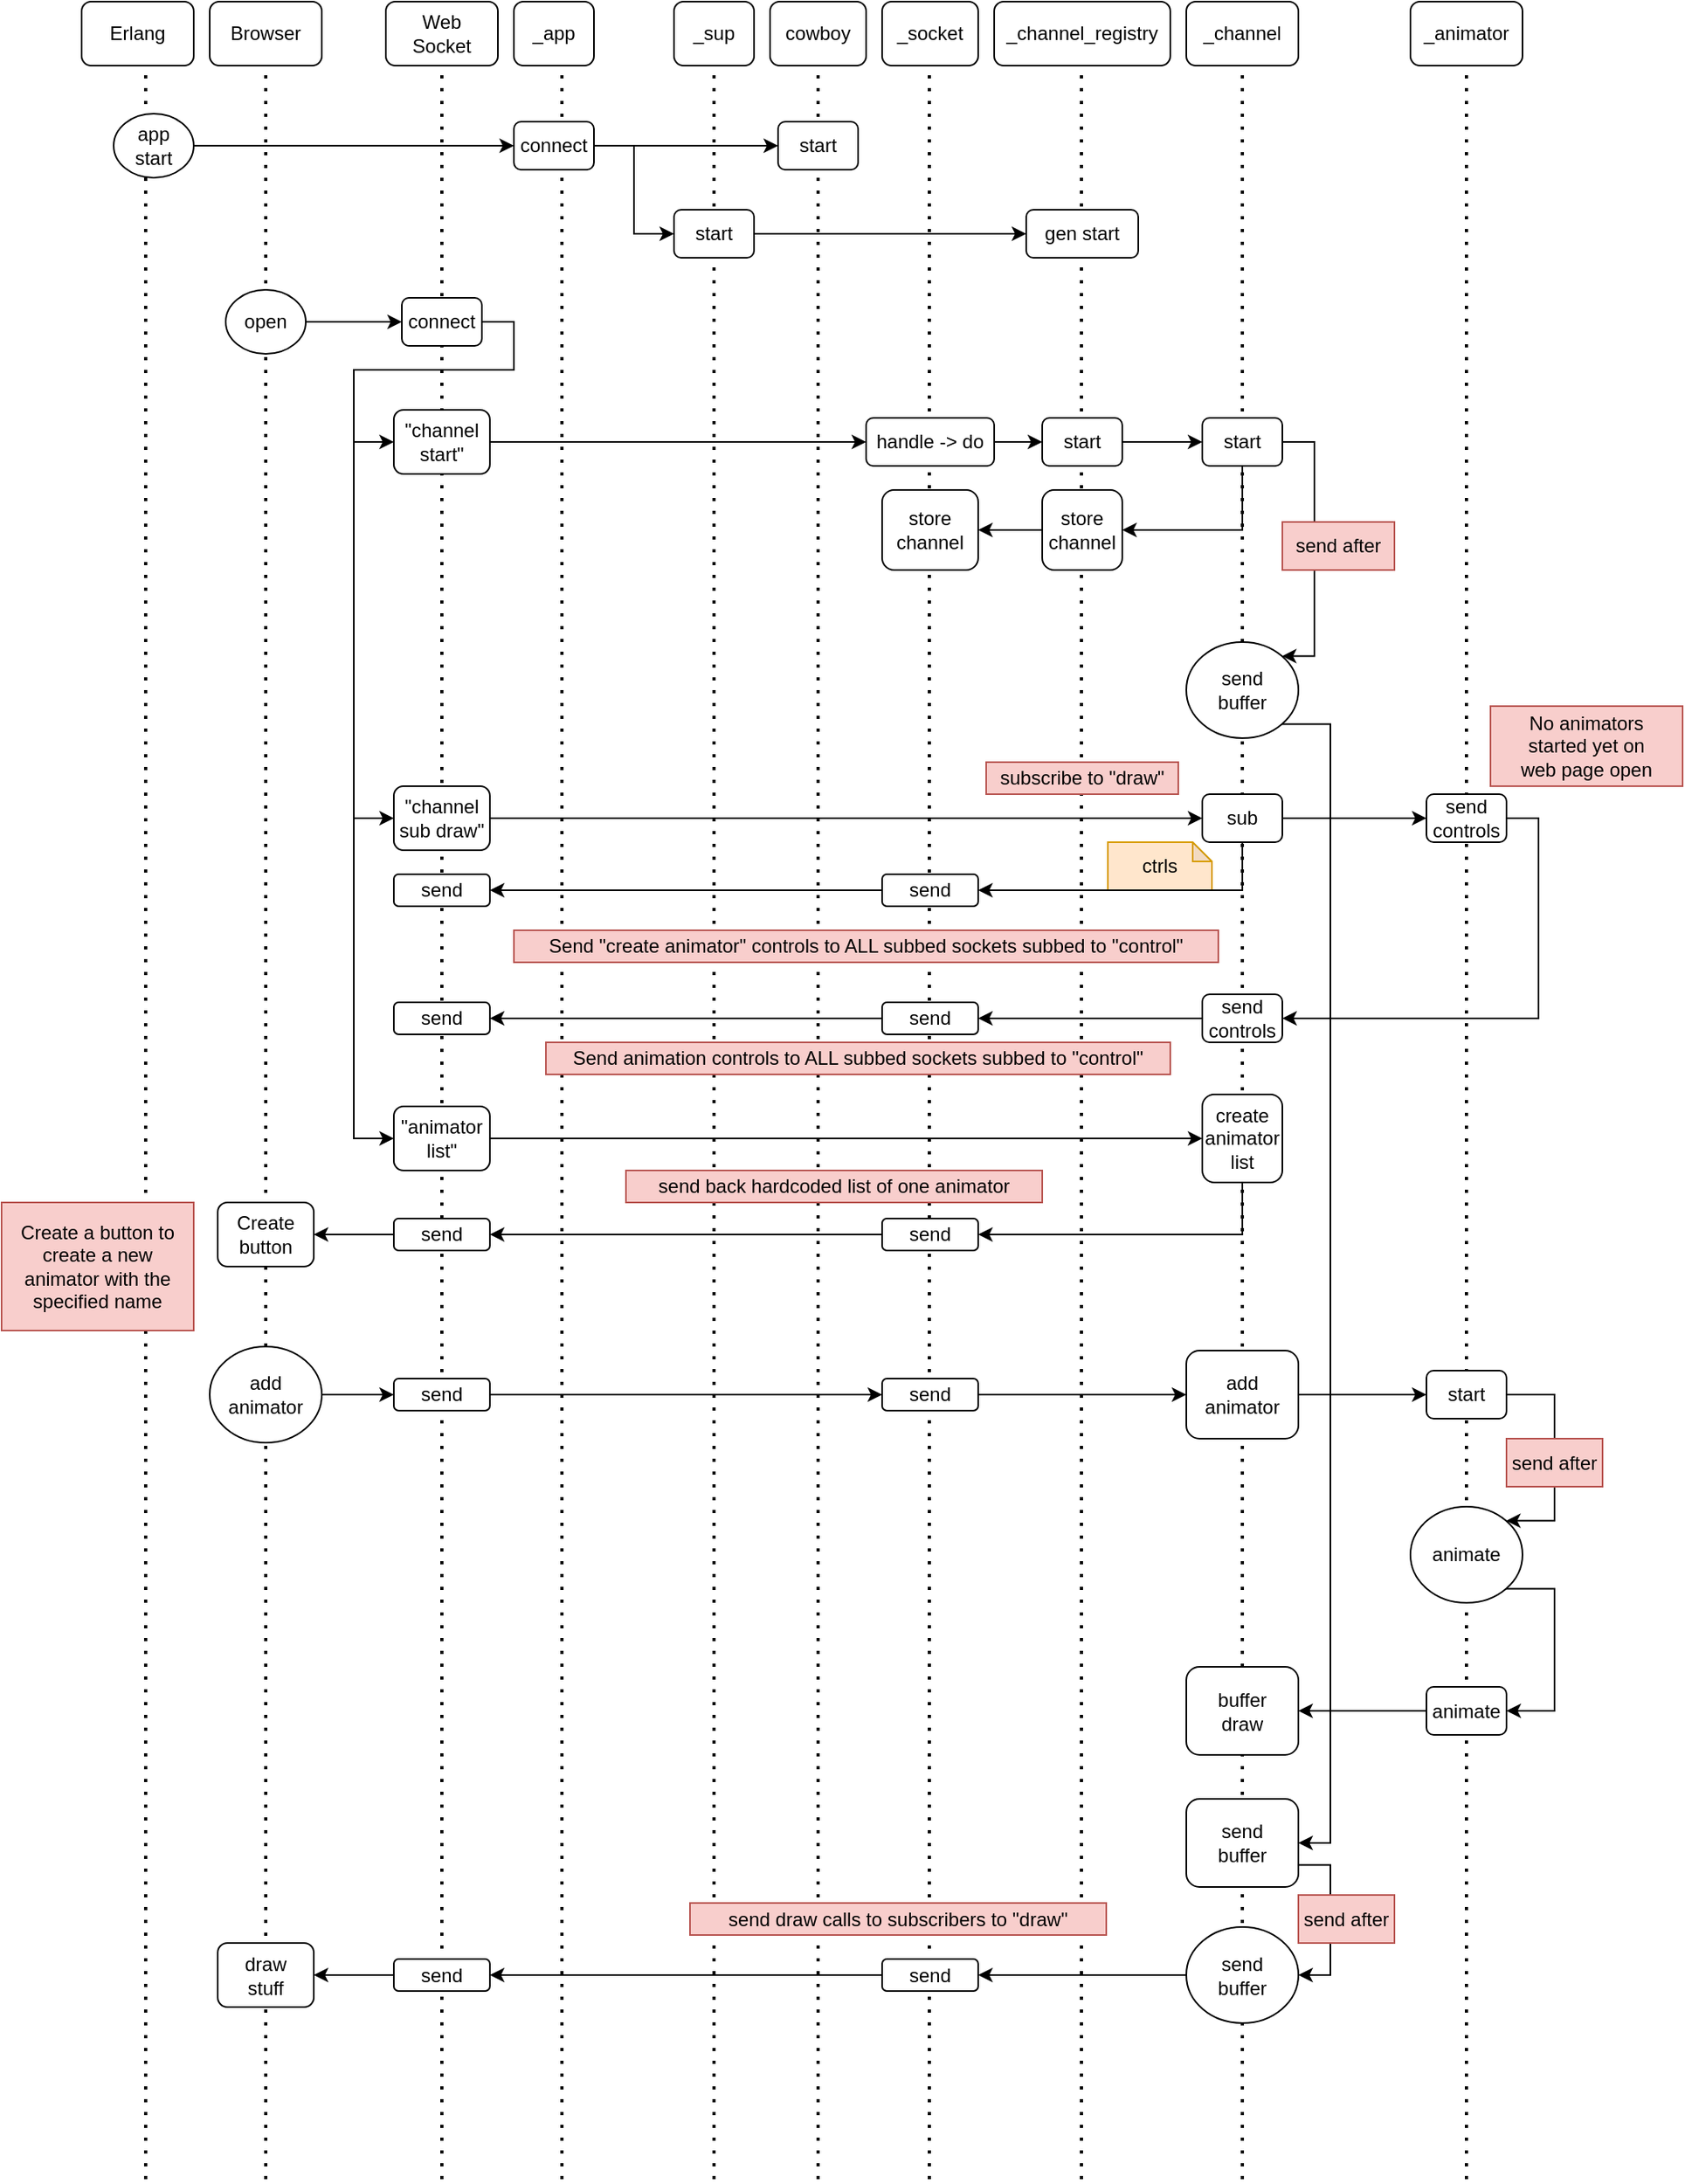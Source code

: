 <mxfile version="26.0.11">
  <diagram name="Page-1" id="39eNaO10Mbf0shk9c6uh">
    <mxGraphModel dx="1906" dy="924" grid="1" gridSize="10" guides="1" tooltips="1" connect="1" arrows="1" fold="1" page="1" pageScale="1" pageWidth="850" pageHeight="1100" math="0" shadow="0">
      <root>
        <mxCell id="0" />
        <mxCell id="1" parent="0" />
        <mxCell id="Cbu2shu4ne7xi8L4VXuU-60" value="ctrls" style="shape=note;whiteSpace=wrap;html=1;backgroundOutline=1;darkOpacity=0.05;size=12;fillColor=#ffe6cc;strokeColor=#d79b00;" vertex="1" parent="1">
          <mxGeometry x="651" y="565" width="65" height="30" as="geometry" />
        </mxCell>
        <mxCell id="Cbu2shu4ne7xi8L4VXuU-54" value="" style="endArrow=none;dashed=1;html=1;dashPattern=1 3;strokeWidth=2;rounded=0;entryX=0.5;entryY=1;entryDx=0;entryDy=0;" edge="1" parent="1">
          <mxGeometry width="50" height="50" relative="1" as="geometry">
            <mxPoint x="235" y="1400" as="sourcePoint" />
            <mxPoint x="235" y="80" as="targetPoint" />
          </mxGeometry>
        </mxCell>
        <mxCell id="Cbu2shu4ne7xi8L4VXuU-1" value="_app" style="rounded=1;whiteSpace=wrap;html=1;" vertex="1" parent="1">
          <mxGeometry x="280" y="40" width="50" height="40" as="geometry" />
        </mxCell>
        <mxCell id="Cbu2shu4ne7xi8L4VXuU-2" value="_sup" style="rounded=1;whiteSpace=wrap;html=1;" vertex="1" parent="1">
          <mxGeometry x="380" y="40" width="50" height="40" as="geometry" />
        </mxCell>
        <mxCell id="Cbu2shu4ne7xi8L4VXuU-3" value="_channel_registry" style="rounded=1;whiteSpace=wrap;html=1;" vertex="1" parent="1">
          <mxGeometry x="580" y="40" width="110" height="40" as="geometry" />
        </mxCell>
        <mxCell id="Cbu2shu4ne7xi8L4VXuU-4" value="_channel" style="rounded=1;whiteSpace=wrap;html=1;" vertex="1" parent="1">
          <mxGeometry x="700" y="40" width="70" height="40" as="geometry" />
        </mxCell>
        <mxCell id="Cbu2shu4ne7xi8L4VXuU-5" value="_animator" style="rounded=1;whiteSpace=wrap;html=1;" vertex="1" parent="1">
          <mxGeometry x="840" y="40" width="70" height="40" as="geometry" />
        </mxCell>
        <mxCell id="Cbu2shu4ne7xi8L4VXuU-6" value="_socket" style="rounded=1;whiteSpace=wrap;html=1;" vertex="1" parent="1">
          <mxGeometry x="510" y="40" width="60" height="40" as="geometry" />
        </mxCell>
        <mxCell id="Cbu2shu4ne7xi8L4VXuU-7" value="cowboy" style="rounded=1;whiteSpace=wrap;html=1;" vertex="1" parent="1">
          <mxGeometry x="440" y="40" width="60" height="40" as="geometry" />
        </mxCell>
        <mxCell id="Cbu2shu4ne7xi8L4VXuU-8" value="Browser" style="rounded=1;whiteSpace=wrap;html=1;" vertex="1" parent="1">
          <mxGeometry x="90" y="40" width="70" height="40" as="geometry" />
        </mxCell>
        <mxCell id="Cbu2shu4ne7xi8L4VXuU-9" value="" style="endArrow=none;dashed=1;html=1;dashPattern=1 3;strokeWidth=2;rounded=0;entryX=0.5;entryY=1;entryDx=0;entryDy=0;" edge="1" parent="1">
          <mxGeometry width="50" height="50" relative="1" as="geometry">
            <mxPoint x="310" y="1400" as="sourcePoint" />
            <mxPoint x="310" y="80" as="targetPoint" />
          </mxGeometry>
        </mxCell>
        <mxCell id="Cbu2shu4ne7xi8L4VXuU-10" value="" style="endArrow=none;dashed=1;html=1;dashPattern=1 3;strokeWidth=2;rounded=0;entryX=0.5;entryY=1;entryDx=0;entryDy=0;" edge="1" parent="1">
          <mxGeometry width="50" height="50" relative="1" as="geometry">
            <mxPoint x="405" y="1400" as="sourcePoint" />
            <mxPoint x="405" y="80" as="targetPoint" />
          </mxGeometry>
        </mxCell>
        <mxCell id="Cbu2shu4ne7xi8L4VXuU-11" value="" style="endArrow=none;dashed=1;html=1;dashPattern=1 3;strokeWidth=2;rounded=0;entryX=0.5;entryY=1;entryDx=0;entryDy=0;" edge="1" parent="1">
          <mxGeometry width="50" height="50" relative="1" as="geometry">
            <mxPoint x="470" y="1400" as="sourcePoint" />
            <mxPoint x="470" y="80" as="targetPoint" />
          </mxGeometry>
        </mxCell>
        <mxCell id="Cbu2shu4ne7xi8L4VXuU-12" value="" style="endArrow=none;dashed=1;html=1;dashPattern=1 3;strokeWidth=2;rounded=0;entryX=0.5;entryY=1;entryDx=0;entryDy=0;" edge="1" parent="1">
          <mxGeometry width="50" height="50" relative="1" as="geometry">
            <mxPoint x="539.5" y="1400" as="sourcePoint" />
            <mxPoint x="539.5" y="80" as="targetPoint" />
          </mxGeometry>
        </mxCell>
        <mxCell id="Cbu2shu4ne7xi8L4VXuU-13" value="" style="endArrow=none;dashed=1;html=1;dashPattern=1 3;strokeWidth=2;rounded=0;entryX=0.5;entryY=1;entryDx=0;entryDy=0;" edge="1" parent="1">
          <mxGeometry width="50" height="50" relative="1" as="geometry">
            <mxPoint x="634.5" y="1400" as="sourcePoint" />
            <mxPoint x="634.5" y="80" as="targetPoint" />
          </mxGeometry>
        </mxCell>
        <mxCell id="Cbu2shu4ne7xi8L4VXuU-14" value="" style="endArrow=none;dashed=1;html=1;dashPattern=1 3;strokeWidth=2;rounded=0;entryX=0.5;entryY=1;entryDx=0;entryDy=0;" edge="1" parent="1">
          <mxGeometry width="50" height="50" relative="1" as="geometry">
            <mxPoint x="735" y="1400" as="sourcePoint" />
            <mxPoint x="735" y="80" as="targetPoint" />
          </mxGeometry>
        </mxCell>
        <mxCell id="Cbu2shu4ne7xi8L4VXuU-16" value="" style="endArrow=none;dashed=1;html=1;dashPattern=1 3;strokeWidth=2;rounded=0;entryX=0.5;entryY=1;entryDx=0;entryDy=0;" edge="1" parent="1">
          <mxGeometry width="50" height="50" relative="1" as="geometry">
            <mxPoint x="875" y="1400" as="sourcePoint" />
            <mxPoint x="875" y="80" as="targetPoint" />
          </mxGeometry>
        </mxCell>
        <mxCell id="Cbu2shu4ne7xi8L4VXuU-17" value="" style="endArrow=none;dashed=1;html=1;dashPattern=1 3;strokeWidth=2;rounded=0;entryX=0.5;entryY=1;entryDx=0;entryDy=0;" edge="1" parent="1">
          <mxGeometry width="50" height="50" relative="1" as="geometry">
            <mxPoint x="125" y="1400" as="sourcePoint" />
            <mxPoint x="125" y="80" as="targetPoint" />
          </mxGeometry>
        </mxCell>
        <mxCell id="Cbu2shu4ne7xi8L4VXuU-19" value="Erlang" style="rounded=1;whiteSpace=wrap;html=1;" vertex="1" parent="1">
          <mxGeometry x="10" y="40" width="70" height="40" as="geometry" />
        </mxCell>
        <mxCell id="Cbu2shu4ne7xi8L4VXuU-21" value="" style="endArrow=none;dashed=1;html=1;dashPattern=1 3;strokeWidth=2;rounded=0;entryX=0.5;entryY=1;entryDx=0;entryDy=0;" edge="1" parent="1">
          <mxGeometry width="50" height="50" relative="1" as="geometry">
            <mxPoint x="50" y="1400" as="sourcePoint" />
            <mxPoint x="50" y="80" as="targetPoint" />
          </mxGeometry>
        </mxCell>
        <mxCell id="Cbu2shu4ne7xi8L4VXuU-25" style="edgeStyle=orthogonalEdgeStyle;rounded=0;orthogonalLoop=1;jettySize=auto;html=1;exitX=1;exitY=0.5;exitDx=0;exitDy=0;entryX=0;entryY=0.5;entryDx=0;entryDy=0;" edge="1" parent="1" source="Cbu2shu4ne7xi8L4VXuU-22" target="Cbu2shu4ne7xi8L4VXuU-23">
          <mxGeometry relative="1" as="geometry" />
        </mxCell>
        <mxCell id="Cbu2shu4ne7xi8L4VXuU-22" value="app&lt;div&gt;start&lt;/div&gt;" style="ellipse;whiteSpace=wrap;html=1;" vertex="1" parent="1">
          <mxGeometry x="30" y="110" width="50" height="40" as="geometry" />
        </mxCell>
        <mxCell id="Cbu2shu4ne7xi8L4VXuU-29" style="edgeStyle=orthogonalEdgeStyle;rounded=0;orthogonalLoop=1;jettySize=auto;html=1;exitX=1;exitY=0.5;exitDx=0;exitDy=0;entryX=0;entryY=0.5;entryDx=0;entryDy=0;" edge="1" parent="1" source="Cbu2shu4ne7xi8L4VXuU-23" target="Cbu2shu4ne7xi8L4VXuU-28">
          <mxGeometry relative="1" as="geometry" />
        </mxCell>
        <mxCell id="Cbu2shu4ne7xi8L4VXuU-30" style="edgeStyle=orthogonalEdgeStyle;rounded=0;orthogonalLoop=1;jettySize=auto;html=1;exitX=1;exitY=0.5;exitDx=0;exitDy=0;entryX=0;entryY=0.5;entryDx=0;entryDy=0;" edge="1" parent="1" source="Cbu2shu4ne7xi8L4VXuU-23" target="Cbu2shu4ne7xi8L4VXuU-27">
          <mxGeometry relative="1" as="geometry" />
        </mxCell>
        <mxCell id="Cbu2shu4ne7xi8L4VXuU-23" value="connect" style="rounded=1;whiteSpace=wrap;html=1;" vertex="1" parent="1">
          <mxGeometry x="280" y="115" width="50" height="30" as="geometry" />
        </mxCell>
        <mxCell id="Cbu2shu4ne7xi8L4VXuU-36" style="edgeStyle=orthogonalEdgeStyle;rounded=0;orthogonalLoop=1;jettySize=auto;html=1;exitX=1;exitY=0.5;exitDx=0;exitDy=0;entryX=0;entryY=0.5;entryDx=0;entryDy=0;" edge="1" parent="1" source="Cbu2shu4ne7xi8L4VXuU-26" target="Cbu2shu4ne7xi8L4VXuU-33">
          <mxGeometry relative="1" as="geometry" />
        </mxCell>
        <mxCell id="Cbu2shu4ne7xi8L4VXuU-26" value="open" style="ellipse;whiteSpace=wrap;html=1;" vertex="1" parent="1">
          <mxGeometry x="100" y="220" width="50" height="40" as="geometry" />
        </mxCell>
        <mxCell id="Cbu2shu4ne7xi8L4VXuU-27" value="start" style="rounded=1;whiteSpace=wrap;html=1;" vertex="1" parent="1">
          <mxGeometry x="445" y="115" width="50" height="30" as="geometry" />
        </mxCell>
        <mxCell id="Cbu2shu4ne7xi8L4VXuU-32" style="edgeStyle=orthogonalEdgeStyle;rounded=0;orthogonalLoop=1;jettySize=auto;html=1;exitX=1;exitY=0.5;exitDx=0;exitDy=0;entryX=0;entryY=0.5;entryDx=0;entryDy=0;" edge="1" parent="1" source="Cbu2shu4ne7xi8L4VXuU-28" target="Cbu2shu4ne7xi8L4VXuU-31">
          <mxGeometry relative="1" as="geometry" />
        </mxCell>
        <mxCell id="Cbu2shu4ne7xi8L4VXuU-28" value="start" style="rounded=1;whiteSpace=wrap;html=1;" vertex="1" parent="1">
          <mxGeometry x="380" y="170" width="50" height="30" as="geometry" />
        </mxCell>
        <mxCell id="Cbu2shu4ne7xi8L4VXuU-31" value="gen start" style="rounded=1;whiteSpace=wrap;html=1;" vertex="1" parent="1">
          <mxGeometry x="600" y="170" width="70" height="30" as="geometry" />
        </mxCell>
        <mxCell id="Cbu2shu4ne7xi8L4VXuU-39" style="edgeStyle=orthogonalEdgeStyle;rounded=0;orthogonalLoop=1;jettySize=auto;html=1;exitX=1;exitY=0.5;exitDx=0;exitDy=0;entryX=0;entryY=0.5;entryDx=0;entryDy=0;" edge="1" parent="1" source="Cbu2shu4ne7xi8L4VXuU-47" target="Cbu2shu4ne7xi8L4VXuU-37">
          <mxGeometry relative="1" as="geometry" />
        </mxCell>
        <mxCell id="Cbu2shu4ne7xi8L4VXuU-48" style="edgeStyle=orthogonalEdgeStyle;rounded=0;orthogonalLoop=1;jettySize=auto;html=1;exitX=1;exitY=0.5;exitDx=0;exitDy=0;entryX=0;entryY=0.5;entryDx=0;entryDy=0;" edge="1" parent="1" source="Cbu2shu4ne7xi8L4VXuU-33" target="Cbu2shu4ne7xi8L4VXuU-47">
          <mxGeometry relative="1" as="geometry">
            <Array as="points">
              <mxPoint x="280" y="240" />
              <mxPoint x="280" y="270" />
              <mxPoint x="180" y="270" />
              <mxPoint x="180" y="315" />
            </Array>
          </mxGeometry>
        </mxCell>
        <mxCell id="Cbu2shu4ne7xi8L4VXuU-52" style="edgeStyle=orthogonalEdgeStyle;rounded=0;orthogonalLoop=1;jettySize=auto;html=1;exitX=1;exitY=0.5;exitDx=0;exitDy=0;entryX=0;entryY=0.5;entryDx=0;entryDy=0;" edge="1" parent="1" source="Cbu2shu4ne7xi8L4VXuU-33" target="Cbu2shu4ne7xi8L4VXuU-50">
          <mxGeometry relative="1" as="geometry">
            <Array as="points">
              <mxPoint x="280" y="240" />
              <mxPoint x="280" y="270" />
              <mxPoint x="180" y="270" />
              <mxPoint x="180" y="550" />
            </Array>
          </mxGeometry>
        </mxCell>
        <mxCell id="Cbu2shu4ne7xi8L4VXuU-55" style="edgeStyle=orthogonalEdgeStyle;rounded=0;orthogonalLoop=1;jettySize=auto;html=1;exitX=1;exitY=0.5;exitDx=0;exitDy=0;entryX=0;entryY=0.5;entryDx=0;entryDy=0;" edge="1" parent="1" source="Cbu2shu4ne7xi8L4VXuU-33" target="Cbu2shu4ne7xi8L4VXuU-53">
          <mxGeometry relative="1" as="geometry">
            <Array as="points">
              <mxPoint x="280" y="240" />
              <mxPoint x="280" y="270" />
              <mxPoint x="180" y="270" />
              <mxPoint x="180" y="750" />
            </Array>
          </mxGeometry>
        </mxCell>
        <mxCell id="Cbu2shu4ne7xi8L4VXuU-33" value="connect" style="rounded=1;whiteSpace=wrap;html=1;" vertex="1" parent="1">
          <mxGeometry x="210" y="225" width="50" height="30" as="geometry" />
        </mxCell>
        <mxCell id="Cbu2shu4ne7xi8L4VXuU-34" value="Web&lt;div&gt;Socket&lt;/div&gt;" style="rounded=1;whiteSpace=wrap;html=1;" vertex="1" parent="1">
          <mxGeometry x="200" y="40" width="70" height="40" as="geometry" />
        </mxCell>
        <mxCell id="Cbu2shu4ne7xi8L4VXuU-41" style="edgeStyle=orthogonalEdgeStyle;rounded=0;orthogonalLoop=1;jettySize=auto;html=1;exitX=1;exitY=0.5;exitDx=0;exitDy=0;entryX=0;entryY=0.5;entryDx=0;entryDy=0;" edge="1" parent="1" source="Cbu2shu4ne7xi8L4VXuU-37" target="Cbu2shu4ne7xi8L4VXuU-40">
          <mxGeometry relative="1" as="geometry" />
        </mxCell>
        <mxCell id="Cbu2shu4ne7xi8L4VXuU-37" value="handle -&amp;gt; do" style="rounded=1;whiteSpace=wrap;html=1;" vertex="1" parent="1">
          <mxGeometry x="500" y="300" width="80" height="30" as="geometry" />
        </mxCell>
        <mxCell id="Cbu2shu4ne7xi8L4VXuU-38" value="store&lt;div&gt;channel&lt;/div&gt;" style="rounded=1;whiteSpace=wrap;html=1;" vertex="1" parent="1">
          <mxGeometry x="510" y="345" width="60" height="50" as="geometry" />
        </mxCell>
        <mxCell id="Cbu2shu4ne7xi8L4VXuU-43" style="edgeStyle=orthogonalEdgeStyle;rounded=0;orthogonalLoop=1;jettySize=auto;html=1;exitX=1;exitY=0.5;exitDx=0;exitDy=0;entryX=0;entryY=0.5;entryDx=0;entryDy=0;" edge="1" parent="1" source="Cbu2shu4ne7xi8L4VXuU-40" target="Cbu2shu4ne7xi8L4VXuU-42">
          <mxGeometry relative="1" as="geometry" />
        </mxCell>
        <mxCell id="Cbu2shu4ne7xi8L4VXuU-40" value="start" style="rounded=1;whiteSpace=wrap;html=1;" vertex="1" parent="1">
          <mxGeometry x="610" y="300" width="50" height="30" as="geometry" />
        </mxCell>
        <mxCell id="Cbu2shu4ne7xi8L4VXuU-45" style="edgeStyle=orthogonalEdgeStyle;rounded=0;orthogonalLoop=1;jettySize=auto;html=1;exitX=0.5;exitY=1;exitDx=0;exitDy=0;entryX=1;entryY=0.5;entryDx=0;entryDy=0;" edge="1" parent="1" source="Cbu2shu4ne7xi8L4VXuU-42" target="Cbu2shu4ne7xi8L4VXuU-44">
          <mxGeometry relative="1" as="geometry" />
        </mxCell>
        <mxCell id="Cbu2shu4ne7xi8L4VXuU-100" style="edgeStyle=orthogonalEdgeStyle;rounded=0;orthogonalLoop=1;jettySize=auto;html=1;exitX=1;exitY=0.5;exitDx=0;exitDy=0;entryX=1;entryY=0;entryDx=0;entryDy=0;" edge="1" parent="1" source="Cbu2shu4ne7xi8L4VXuU-42" target="Cbu2shu4ne7xi8L4VXuU-99">
          <mxGeometry relative="1" as="geometry">
            <Array as="points">
              <mxPoint x="780" y="315" />
              <mxPoint x="780" y="449" />
            </Array>
          </mxGeometry>
        </mxCell>
        <mxCell id="Cbu2shu4ne7xi8L4VXuU-42" value="start" style="rounded=1;whiteSpace=wrap;html=1;" vertex="1" parent="1">
          <mxGeometry x="710" y="300" width="50" height="30" as="geometry" />
        </mxCell>
        <mxCell id="Cbu2shu4ne7xi8L4VXuU-46" style="edgeStyle=orthogonalEdgeStyle;rounded=0;orthogonalLoop=1;jettySize=auto;html=1;exitX=0;exitY=0.5;exitDx=0;exitDy=0;entryX=1;entryY=0.5;entryDx=0;entryDy=0;" edge="1" parent="1" source="Cbu2shu4ne7xi8L4VXuU-44" target="Cbu2shu4ne7xi8L4VXuU-38">
          <mxGeometry relative="1" as="geometry" />
        </mxCell>
        <mxCell id="Cbu2shu4ne7xi8L4VXuU-44" value="store&lt;div&gt;channel&lt;/div&gt;" style="rounded=1;whiteSpace=wrap;html=1;" vertex="1" parent="1">
          <mxGeometry x="610" y="345" width="50" height="50" as="geometry" />
        </mxCell>
        <mxCell id="Cbu2shu4ne7xi8L4VXuU-47" value="&quot;channel&lt;div&gt;start&quot;&lt;/div&gt;" style="rounded=1;whiteSpace=wrap;html=1;" vertex="1" parent="1">
          <mxGeometry x="205" y="295" width="60" height="40" as="geometry" />
        </mxCell>
        <mxCell id="Cbu2shu4ne7xi8L4VXuU-57" style="edgeStyle=orthogonalEdgeStyle;rounded=0;orthogonalLoop=1;jettySize=auto;html=1;exitX=1;exitY=0.5;exitDx=0;exitDy=0;entryX=0;entryY=0.5;entryDx=0;entryDy=0;" edge="1" parent="1" source="Cbu2shu4ne7xi8L4VXuU-50" target="Cbu2shu4ne7xi8L4VXuU-56">
          <mxGeometry relative="1" as="geometry" />
        </mxCell>
        <mxCell id="Cbu2shu4ne7xi8L4VXuU-50" value="&quot;channel&lt;div&gt;sub draw&quot;&lt;/div&gt;" style="rounded=1;whiteSpace=wrap;html=1;" vertex="1" parent="1">
          <mxGeometry x="205" y="530" width="60" height="40" as="geometry" />
        </mxCell>
        <mxCell id="Cbu2shu4ne7xi8L4VXuU-71" style="edgeStyle=orthogonalEdgeStyle;rounded=0;orthogonalLoop=1;jettySize=auto;html=1;exitX=1;exitY=0.5;exitDx=0;exitDy=0;entryX=0;entryY=0.5;entryDx=0;entryDy=0;" edge="1" parent="1" source="Cbu2shu4ne7xi8L4VXuU-53" target="Cbu2shu4ne7xi8L4VXuU-70">
          <mxGeometry relative="1" as="geometry" />
        </mxCell>
        <mxCell id="Cbu2shu4ne7xi8L4VXuU-53" value="&quot;animator list&quot;" style="rounded=1;whiteSpace=wrap;html=1;" vertex="1" parent="1">
          <mxGeometry x="205" y="730" width="60" height="40" as="geometry" />
        </mxCell>
        <mxCell id="Cbu2shu4ne7xi8L4VXuU-59" style="edgeStyle=orthogonalEdgeStyle;rounded=0;orthogonalLoop=1;jettySize=auto;html=1;exitX=0.5;exitY=1;exitDx=0;exitDy=0;entryX=1;entryY=0.5;entryDx=0;entryDy=0;" edge="1" parent="1" source="Cbu2shu4ne7xi8L4VXuU-56" target="Cbu2shu4ne7xi8L4VXuU-58">
          <mxGeometry relative="1" as="geometry" />
        </mxCell>
        <mxCell id="Cbu2shu4ne7xi8L4VXuU-64" style="edgeStyle=orthogonalEdgeStyle;rounded=0;orthogonalLoop=1;jettySize=auto;html=1;exitX=1;exitY=0.5;exitDx=0;exitDy=0;entryX=0;entryY=0.5;entryDx=0;entryDy=0;" edge="1" parent="1" source="Cbu2shu4ne7xi8L4VXuU-56" target="Cbu2shu4ne7xi8L4VXuU-62">
          <mxGeometry relative="1" as="geometry" />
        </mxCell>
        <mxCell id="Cbu2shu4ne7xi8L4VXuU-56" value="sub" style="rounded=1;whiteSpace=wrap;html=1;" vertex="1" parent="1">
          <mxGeometry x="710" y="535" width="50" height="30" as="geometry" />
        </mxCell>
        <mxCell id="Cbu2shu4ne7xi8L4VXuU-73" style="edgeStyle=orthogonalEdgeStyle;rounded=0;orthogonalLoop=1;jettySize=auto;html=1;exitX=0;exitY=0.5;exitDx=0;exitDy=0;entryX=1;entryY=0.5;entryDx=0;entryDy=0;" edge="1" parent="1" source="Cbu2shu4ne7xi8L4VXuU-58" target="Cbu2shu4ne7xi8L4VXuU-72">
          <mxGeometry relative="1" as="geometry" />
        </mxCell>
        <mxCell id="Cbu2shu4ne7xi8L4VXuU-58" value="send" style="rounded=1;whiteSpace=wrap;html=1;" vertex="1" parent="1">
          <mxGeometry x="510" y="585" width="60" height="20" as="geometry" />
        </mxCell>
        <mxCell id="Cbu2shu4ne7xi8L4VXuU-61" value="Send &quot;create animator&quot; controls to ALL subbed sockets subbed to &quot;control&quot;" style="rounded=0;whiteSpace=wrap;html=1;fillColor=#f8cecc;strokeColor=#b85450;" vertex="1" parent="1">
          <mxGeometry x="280" y="620" width="440" height="20" as="geometry" />
        </mxCell>
        <mxCell id="Cbu2shu4ne7xi8L4VXuU-65" style="edgeStyle=orthogonalEdgeStyle;rounded=0;orthogonalLoop=1;jettySize=auto;html=1;exitX=1;exitY=0.5;exitDx=0;exitDy=0;entryX=1;entryY=0.5;entryDx=0;entryDy=0;" edge="1" parent="1" source="Cbu2shu4ne7xi8L4VXuU-62" target="Cbu2shu4ne7xi8L4VXuU-63">
          <mxGeometry relative="1" as="geometry" />
        </mxCell>
        <mxCell id="Cbu2shu4ne7xi8L4VXuU-62" value="send&lt;div&gt;controls&lt;/div&gt;" style="rounded=1;whiteSpace=wrap;html=1;" vertex="1" parent="1">
          <mxGeometry x="850" y="535" width="50" height="30" as="geometry" />
        </mxCell>
        <mxCell id="Cbu2shu4ne7xi8L4VXuU-67" style="edgeStyle=orthogonalEdgeStyle;rounded=0;orthogonalLoop=1;jettySize=auto;html=1;exitX=0;exitY=0.5;exitDx=0;exitDy=0;entryX=1;entryY=0.5;entryDx=0;entryDy=0;" edge="1" parent="1" source="Cbu2shu4ne7xi8L4VXuU-63" target="Cbu2shu4ne7xi8L4VXuU-66">
          <mxGeometry relative="1" as="geometry" />
        </mxCell>
        <mxCell id="Cbu2shu4ne7xi8L4VXuU-63" value="send&lt;div&gt;controls&lt;/div&gt;" style="rounded=1;whiteSpace=wrap;html=1;" vertex="1" parent="1">
          <mxGeometry x="710" y="660" width="50" height="30" as="geometry" />
        </mxCell>
        <mxCell id="Cbu2shu4ne7xi8L4VXuU-75" style="edgeStyle=orthogonalEdgeStyle;rounded=0;orthogonalLoop=1;jettySize=auto;html=1;exitX=0;exitY=0.5;exitDx=0;exitDy=0;entryX=1;entryY=0.5;entryDx=0;entryDy=0;" edge="1" parent="1" source="Cbu2shu4ne7xi8L4VXuU-66" target="Cbu2shu4ne7xi8L4VXuU-74">
          <mxGeometry relative="1" as="geometry" />
        </mxCell>
        <mxCell id="Cbu2shu4ne7xi8L4VXuU-66" value="send" style="rounded=1;whiteSpace=wrap;html=1;" vertex="1" parent="1">
          <mxGeometry x="510" y="665" width="60" height="20" as="geometry" />
        </mxCell>
        <mxCell id="Cbu2shu4ne7xi8L4VXuU-68" value="Send animation controls to ALL subbed sockets subbed to &quot;control&quot;" style="rounded=0;whiteSpace=wrap;html=1;fillColor=#f8cecc;strokeColor=#b85450;" vertex="1" parent="1">
          <mxGeometry x="300" y="690" width="390" height="20" as="geometry" />
        </mxCell>
        <mxCell id="Cbu2shu4ne7xi8L4VXuU-69" value="subscribe to &quot;draw&quot;" style="rounded=0;whiteSpace=wrap;html=1;fillColor=#f8cecc;strokeColor=#b85450;" vertex="1" parent="1">
          <mxGeometry x="575" y="515" width="120" height="20" as="geometry" />
        </mxCell>
        <mxCell id="Cbu2shu4ne7xi8L4VXuU-79" style="edgeStyle=orthogonalEdgeStyle;rounded=0;orthogonalLoop=1;jettySize=auto;html=1;exitX=0.5;exitY=1;exitDx=0;exitDy=0;entryX=1;entryY=0.5;entryDx=0;entryDy=0;" edge="1" parent="1" source="Cbu2shu4ne7xi8L4VXuU-70" target="Cbu2shu4ne7xi8L4VXuU-76">
          <mxGeometry relative="1" as="geometry" />
        </mxCell>
        <mxCell id="Cbu2shu4ne7xi8L4VXuU-70" value="create&lt;div&gt;animator&lt;/div&gt;&lt;div&gt;list&lt;/div&gt;" style="rounded=1;whiteSpace=wrap;html=1;" vertex="1" parent="1">
          <mxGeometry x="710" y="722.5" width="50" height="55" as="geometry" />
        </mxCell>
        <mxCell id="Cbu2shu4ne7xi8L4VXuU-72" value="send" style="rounded=1;whiteSpace=wrap;html=1;" vertex="1" parent="1">
          <mxGeometry x="205" y="585" width="60" height="20" as="geometry" />
        </mxCell>
        <mxCell id="Cbu2shu4ne7xi8L4VXuU-74" value="send" style="rounded=1;whiteSpace=wrap;html=1;" vertex="1" parent="1">
          <mxGeometry x="205" y="665" width="60" height="20" as="geometry" />
        </mxCell>
        <mxCell id="Cbu2shu4ne7xi8L4VXuU-76" value="send" style="rounded=1;whiteSpace=wrap;html=1;" vertex="1" parent="1">
          <mxGeometry x="510" y="800" width="60" height="20" as="geometry" />
        </mxCell>
        <mxCell id="Cbu2shu4ne7xi8L4VXuU-83" style="edgeStyle=orthogonalEdgeStyle;rounded=0;orthogonalLoop=1;jettySize=auto;html=1;exitX=0;exitY=0.5;exitDx=0;exitDy=0;entryX=1;entryY=0.5;entryDx=0;entryDy=0;" edge="1" parent="1" source="Cbu2shu4ne7xi8L4VXuU-77" target="Cbu2shu4ne7xi8L4VXuU-81">
          <mxGeometry relative="1" as="geometry" />
        </mxCell>
        <mxCell id="Cbu2shu4ne7xi8L4VXuU-77" value="send" style="rounded=1;whiteSpace=wrap;html=1;" vertex="1" parent="1">
          <mxGeometry x="205" y="800" width="60" height="20" as="geometry" />
        </mxCell>
        <mxCell id="Cbu2shu4ne7xi8L4VXuU-78" style="edgeStyle=orthogonalEdgeStyle;rounded=0;orthogonalLoop=1;jettySize=auto;html=1;exitX=0;exitY=0.5;exitDx=0;exitDy=0;entryX=1;entryY=0.5;entryDx=0;entryDy=0;" edge="1" source="Cbu2shu4ne7xi8L4VXuU-76" target="Cbu2shu4ne7xi8L4VXuU-77" parent="1">
          <mxGeometry relative="1" as="geometry" />
        </mxCell>
        <mxCell id="Cbu2shu4ne7xi8L4VXuU-80" value="send back hardcoded list of one animator" style="rounded=0;whiteSpace=wrap;html=1;fillColor=#f8cecc;strokeColor=#b85450;" vertex="1" parent="1">
          <mxGeometry x="350" y="770" width="260" height="20" as="geometry" />
        </mxCell>
        <mxCell id="Cbu2shu4ne7xi8L4VXuU-81" value="Create button" style="rounded=1;whiteSpace=wrap;html=1;" vertex="1" parent="1">
          <mxGeometry x="95" y="790" width="60" height="40" as="geometry" />
        </mxCell>
        <mxCell id="Cbu2shu4ne7xi8L4VXuU-82" value="Create a button to create a new animator with the specified name" style="rounded=0;whiteSpace=wrap;html=1;fillColor=#f8cecc;strokeColor=#b85450;" vertex="1" parent="1">
          <mxGeometry x="-40" y="790" width="120" height="80" as="geometry" />
        </mxCell>
        <mxCell id="Cbu2shu4ne7xi8L4VXuU-87" style="edgeStyle=orthogonalEdgeStyle;rounded=0;orthogonalLoop=1;jettySize=auto;html=1;exitX=1;exitY=0.5;exitDx=0;exitDy=0;entryX=0;entryY=0.5;entryDx=0;entryDy=0;" edge="1" parent="1" source="Cbu2shu4ne7xi8L4VXuU-85" target="Cbu2shu4ne7xi8L4VXuU-86">
          <mxGeometry relative="1" as="geometry" />
        </mxCell>
        <mxCell id="Cbu2shu4ne7xi8L4VXuU-85" value="add&lt;div&gt;animator&lt;/div&gt;" style="ellipse;whiteSpace=wrap;html=1;" vertex="1" parent="1">
          <mxGeometry x="90" y="880" width="70" height="60" as="geometry" />
        </mxCell>
        <mxCell id="Cbu2shu4ne7xi8L4VXuU-90" style="edgeStyle=orthogonalEdgeStyle;rounded=0;orthogonalLoop=1;jettySize=auto;html=1;exitX=1;exitY=0.5;exitDx=0;exitDy=0;entryX=0;entryY=0.5;entryDx=0;entryDy=0;" edge="1" parent="1" source="Cbu2shu4ne7xi8L4VXuU-86" target="Cbu2shu4ne7xi8L4VXuU-88">
          <mxGeometry relative="1" as="geometry" />
        </mxCell>
        <mxCell id="Cbu2shu4ne7xi8L4VXuU-86" value="send" style="rounded=1;whiteSpace=wrap;html=1;" vertex="1" parent="1">
          <mxGeometry x="205" y="900" width="60" height="20" as="geometry" />
        </mxCell>
        <mxCell id="Cbu2shu4ne7xi8L4VXuU-92" style="edgeStyle=orthogonalEdgeStyle;rounded=0;orthogonalLoop=1;jettySize=auto;html=1;exitX=1;exitY=0.5;exitDx=0;exitDy=0;entryX=0;entryY=0.5;entryDx=0;entryDy=0;" edge="1" parent="1" source="Cbu2shu4ne7xi8L4VXuU-88" target="Cbu2shu4ne7xi8L4VXuU-91">
          <mxGeometry relative="1" as="geometry" />
        </mxCell>
        <mxCell id="Cbu2shu4ne7xi8L4VXuU-88" value="send" style="rounded=1;whiteSpace=wrap;html=1;" vertex="1" parent="1">
          <mxGeometry x="510" y="900" width="60" height="20" as="geometry" />
        </mxCell>
        <mxCell id="Cbu2shu4ne7xi8L4VXuU-95" style="edgeStyle=orthogonalEdgeStyle;rounded=0;orthogonalLoop=1;jettySize=auto;html=1;exitX=1;exitY=0.5;exitDx=0;exitDy=0;entryX=0;entryY=0.5;entryDx=0;entryDy=0;" edge="1" parent="1" source="Cbu2shu4ne7xi8L4VXuU-91" target="Cbu2shu4ne7xi8L4VXuU-93">
          <mxGeometry relative="1" as="geometry" />
        </mxCell>
        <mxCell id="Cbu2shu4ne7xi8L4VXuU-91" value="add animator" style="rounded=1;whiteSpace=wrap;html=1;" vertex="1" parent="1">
          <mxGeometry x="700" y="882.5" width="70" height="55" as="geometry" />
        </mxCell>
        <mxCell id="Cbu2shu4ne7xi8L4VXuU-116" style="edgeStyle=orthogonalEdgeStyle;rounded=0;orthogonalLoop=1;jettySize=auto;html=1;exitX=1;exitY=0.5;exitDx=0;exitDy=0;entryX=1;entryY=0;entryDx=0;entryDy=0;" edge="1" parent="1" source="Cbu2shu4ne7xi8L4VXuU-93" target="Cbu2shu4ne7xi8L4VXuU-114">
          <mxGeometry relative="1" as="geometry">
            <Array as="points">
              <mxPoint x="930" y="910" />
              <mxPoint x="930" y="989" />
            </Array>
          </mxGeometry>
        </mxCell>
        <mxCell id="Cbu2shu4ne7xi8L4VXuU-93" value="start" style="rounded=1;whiteSpace=wrap;html=1;" vertex="1" parent="1">
          <mxGeometry x="850" y="895" width="50" height="30" as="geometry" />
        </mxCell>
        <mxCell id="Cbu2shu4ne7xi8L4VXuU-94" value="No animators&lt;div&gt;started yet on&lt;/div&gt;&lt;div&gt;web page open&lt;/div&gt;" style="rounded=0;whiteSpace=wrap;html=1;fillColor=#f8cecc;strokeColor=#b85450;" vertex="1" parent="1">
          <mxGeometry x="890" y="480" width="120" height="50" as="geometry" />
        </mxCell>
        <mxCell id="Cbu2shu4ne7xi8L4VXuU-98" style="edgeStyle=orthogonalEdgeStyle;rounded=0;orthogonalLoop=1;jettySize=auto;html=1;exitX=0;exitY=0.5;exitDx=0;exitDy=0;entryX=1;entryY=0.5;entryDx=0;entryDy=0;" edge="1" parent="1" source="Cbu2shu4ne7xi8L4VXuU-96" target="Cbu2shu4ne7xi8L4VXuU-97">
          <mxGeometry relative="1" as="geometry" />
        </mxCell>
        <mxCell id="Cbu2shu4ne7xi8L4VXuU-96" value="animate" style="rounded=1;whiteSpace=wrap;html=1;" vertex="1" parent="1">
          <mxGeometry x="850" y="1092.5" width="50" height="30" as="geometry" />
        </mxCell>
        <mxCell id="Cbu2shu4ne7xi8L4VXuU-97" value="buffer&lt;div&gt;draw&lt;/div&gt;" style="rounded=1;whiteSpace=wrap;html=1;" vertex="1" parent="1">
          <mxGeometry x="700" y="1080" width="70" height="55" as="geometry" />
        </mxCell>
        <mxCell id="Cbu2shu4ne7xi8L4VXuU-103" style="edgeStyle=orthogonalEdgeStyle;rounded=0;orthogonalLoop=1;jettySize=auto;html=1;exitX=1;exitY=1;exitDx=0;exitDy=0;entryX=1;entryY=0.5;entryDx=0;entryDy=0;" edge="1" parent="1" source="Cbu2shu4ne7xi8L4VXuU-99" target="Cbu2shu4ne7xi8L4VXuU-102">
          <mxGeometry relative="1" as="geometry">
            <Array as="points">
              <mxPoint x="790" y="491" />
              <mxPoint x="790" y="1190" />
            </Array>
          </mxGeometry>
        </mxCell>
        <mxCell id="Cbu2shu4ne7xi8L4VXuU-99" value="send&lt;div&gt;buffer&lt;/div&gt;" style="ellipse;whiteSpace=wrap;html=1;" vertex="1" parent="1">
          <mxGeometry x="700" y="440" width="70" height="60" as="geometry" />
        </mxCell>
        <mxCell id="Cbu2shu4ne7xi8L4VXuU-101" value="send after" style="rounded=0;whiteSpace=wrap;html=1;fillColor=#f8cecc;strokeColor=#b85450;" vertex="1" parent="1">
          <mxGeometry x="760" y="365" width="70" height="30" as="geometry" />
        </mxCell>
        <mxCell id="Cbu2shu4ne7xi8L4VXuU-105" style="edgeStyle=orthogonalEdgeStyle;rounded=0;orthogonalLoop=1;jettySize=auto;html=1;exitX=1;exitY=0.75;exitDx=0;exitDy=0;entryX=1;entryY=0.5;entryDx=0;entryDy=0;" edge="1" parent="1" source="Cbu2shu4ne7xi8L4VXuU-102" target="Cbu2shu4ne7xi8L4VXuU-104">
          <mxGeometry relative="1" as="geometry" />
        </mxCell>
        <mxCell id="Cbu2shu4ne7xi8L4VXuU-102" value="send&lt;div&gt;buffer&lt;/div&gt;" style="rounded=1;whiteSpace=wrap;html=1;" vertex="1" parent="1">
          <mxGeometry x="700" y="1162.5" width="70" height="55" as="geometry" />
        </mxCell>
        <mxCell id="Cbu2shu4ne7xi8L4VXuU-110" style="edgeStyle=orthogonalEdgeStyle;rounded=0;orthogonalLoop=1;jettySize=auto;html=1;exitX=0;exitY=0.5;exitDx=0;exitDy=0;entryX=1;entryY=0.5;entryDx=0;entryDy=0;" edge="1" parent="1" source="Cbu2shu4ne7xi8L4VXuU-104" target="Cbu2shu4ne7xi8L4VXuU-108">
          <mxGeometry relative="1" as="geometry" />
        </mxCell>
        <mxCell id="Cbu2shu4ne7xi8L4VXuU-104" value="send&lt;div&gt;buffer&lt;/div&gt;" style="ellipse;whiteSpace=wrap;html=1;" vertex="1" parent="1">
          <mxGeometry x="700" y="1242.5" width="70" height="60" as="geometry" />
        </mxCell>
        <mxCell id="Cbu2shu4ne7xi8L4VXuU-106" value="send after" style="rounded=0;whiteSpace=wrap;html=1;fillColor=#f8cecc;strokeColor=#b85450;" vertex="1" parent="1">
          <mxGeometry x="770" y="1222.5" width="60" height="30" as="geometry" />
        </mxCell>
        <mxCell id="Cbu2shu4ne7xi8L4VXuU-112" style="edgeStyle=orthogonalEdgeStyle;rounded=0;orthogonalLoop=1;jettySize=auto;html=1;exitX=0;exitY=0.5;exitDx=0;exitDy=0;entryX=1;entryY=0.5;entryDx=0;entryDy=0;" edge="1" parent="1" source="Cbu2shu4ne7xi8L4VXuU-107" target="Cbu2shu4ne7xi8L4VXuU-111">
          <mxGeometry relative="1" as="geometry" />
        </mxCell>
        <mxCell id="Cbu2shu4ne7xi8L4VXuU-107" value="send" style="rounded=1;whiteSpace=wrap;html=1;" vertex="1" parent="1">
          <mxGeometry x="205" y="1262.5" width="60" height="20" as="geometry" />
        </mxCell>
        <mxCell id="Cbu2shu4ne7xi8L4VXuU-108" value="send" style="rounded=1;whiteSpace=wrap;html=1;" vertex="1" parent="1">
          <mxGeometry x="510" y="1262.5" width="60" height="20" as="geometry" />
        </mxCell>
        <mxCell id="Cbu2shu4ne7xi8L4VXuU-109" style="edgeStyle=orthogonalEdgeStyle;rounded=0;orthogonalLoop=1;jettySize=auto;html=1;exitX=0;exitY=0.5;exitDx=0;exitDy=0;entryX=1;entryY=0.5;entryDx=0;entryDy=0;" edge="1" source="Cbu2shu4ne7xi8L4VXuU-108" target="Cbu2shu4ne7xi8L4VXuU-107" parent="1">
          <mxGeometry relative="1" as="geometry" />
        </mxCell>
        <mxCell id="Cbu2shu4ne7xi8L4VXuU-111" value="draw&lt;div&gt;stuff&lt;/div&gt;" style="rounded=1;whiteSpace=wrap;html=1;" vertex="1" parent="1">
          <mxGeometry x="95" y="1252.5" width="60" height="40" as="geometry" />
        </mxCell>
        <mxCell id="Cbu2shu4ne7xi8L4VXuU-113" value="send draw calls to subscribers to &quot;draw&quot;" style="rounded=0;whiteSpace=wrap;html=1;fillColor=#f8cecc;strokeColor=#b85450;" vertex="1" parent="1">
          <mxGeometry x="390" y="1227.5" width="260" height="20" as="geometry" />
        </mxCell>
        <mxCell id="Cbu2shu4ne7xi8L4VXuU-115" style="edgeStyle=orthogonalEdgeStyle;rounded=0;orthogonalLoop=1;jettySize=auto;html=1;exitX=1;exitY=1;exitDx=0;exitDy=0;entryX=1;entryY=0.5;entryDx=0;entryDy=0;" edge="1" parent="1" source="Cbu2shu4ne7xi8L4VXuU-114" target="Cbu2shu4ne7xi8L4VXuU-96">
          <mxGeometry relative="1" as="geometry">
            <Array as="points">
              <mxPoint x="930" y="1031" />
              <mxPoint x="930" y="1108" />
            </Array>
          </mxGeometry>
        </mxCell>
        <mxCell id="Cbu2shu4ne7xi8L4VXuU-114" value="animate" style="ellipse;whiteSpace=wrap;html=1;" vertex="1" parent="1">
          <mxGeometry x="840" y="980" width="70" height="60" as="geometry" />
        </mxCell>
        <mxCell id="Cbu2shu4ne7xi8L4VXuU-117" value="send after" style="rounded=0;whiteSpace=wrap;html=1;fillColor=#f8cecc;strokeColor=#b85450;" vertex="1" parent="1">
          <mxGeometry x="900" y="937.5" width="60" height="30" as="geometry" />
        </mxCell>
      </root>
    </mxGraphModel>
  </diagram>
</mxfile>
